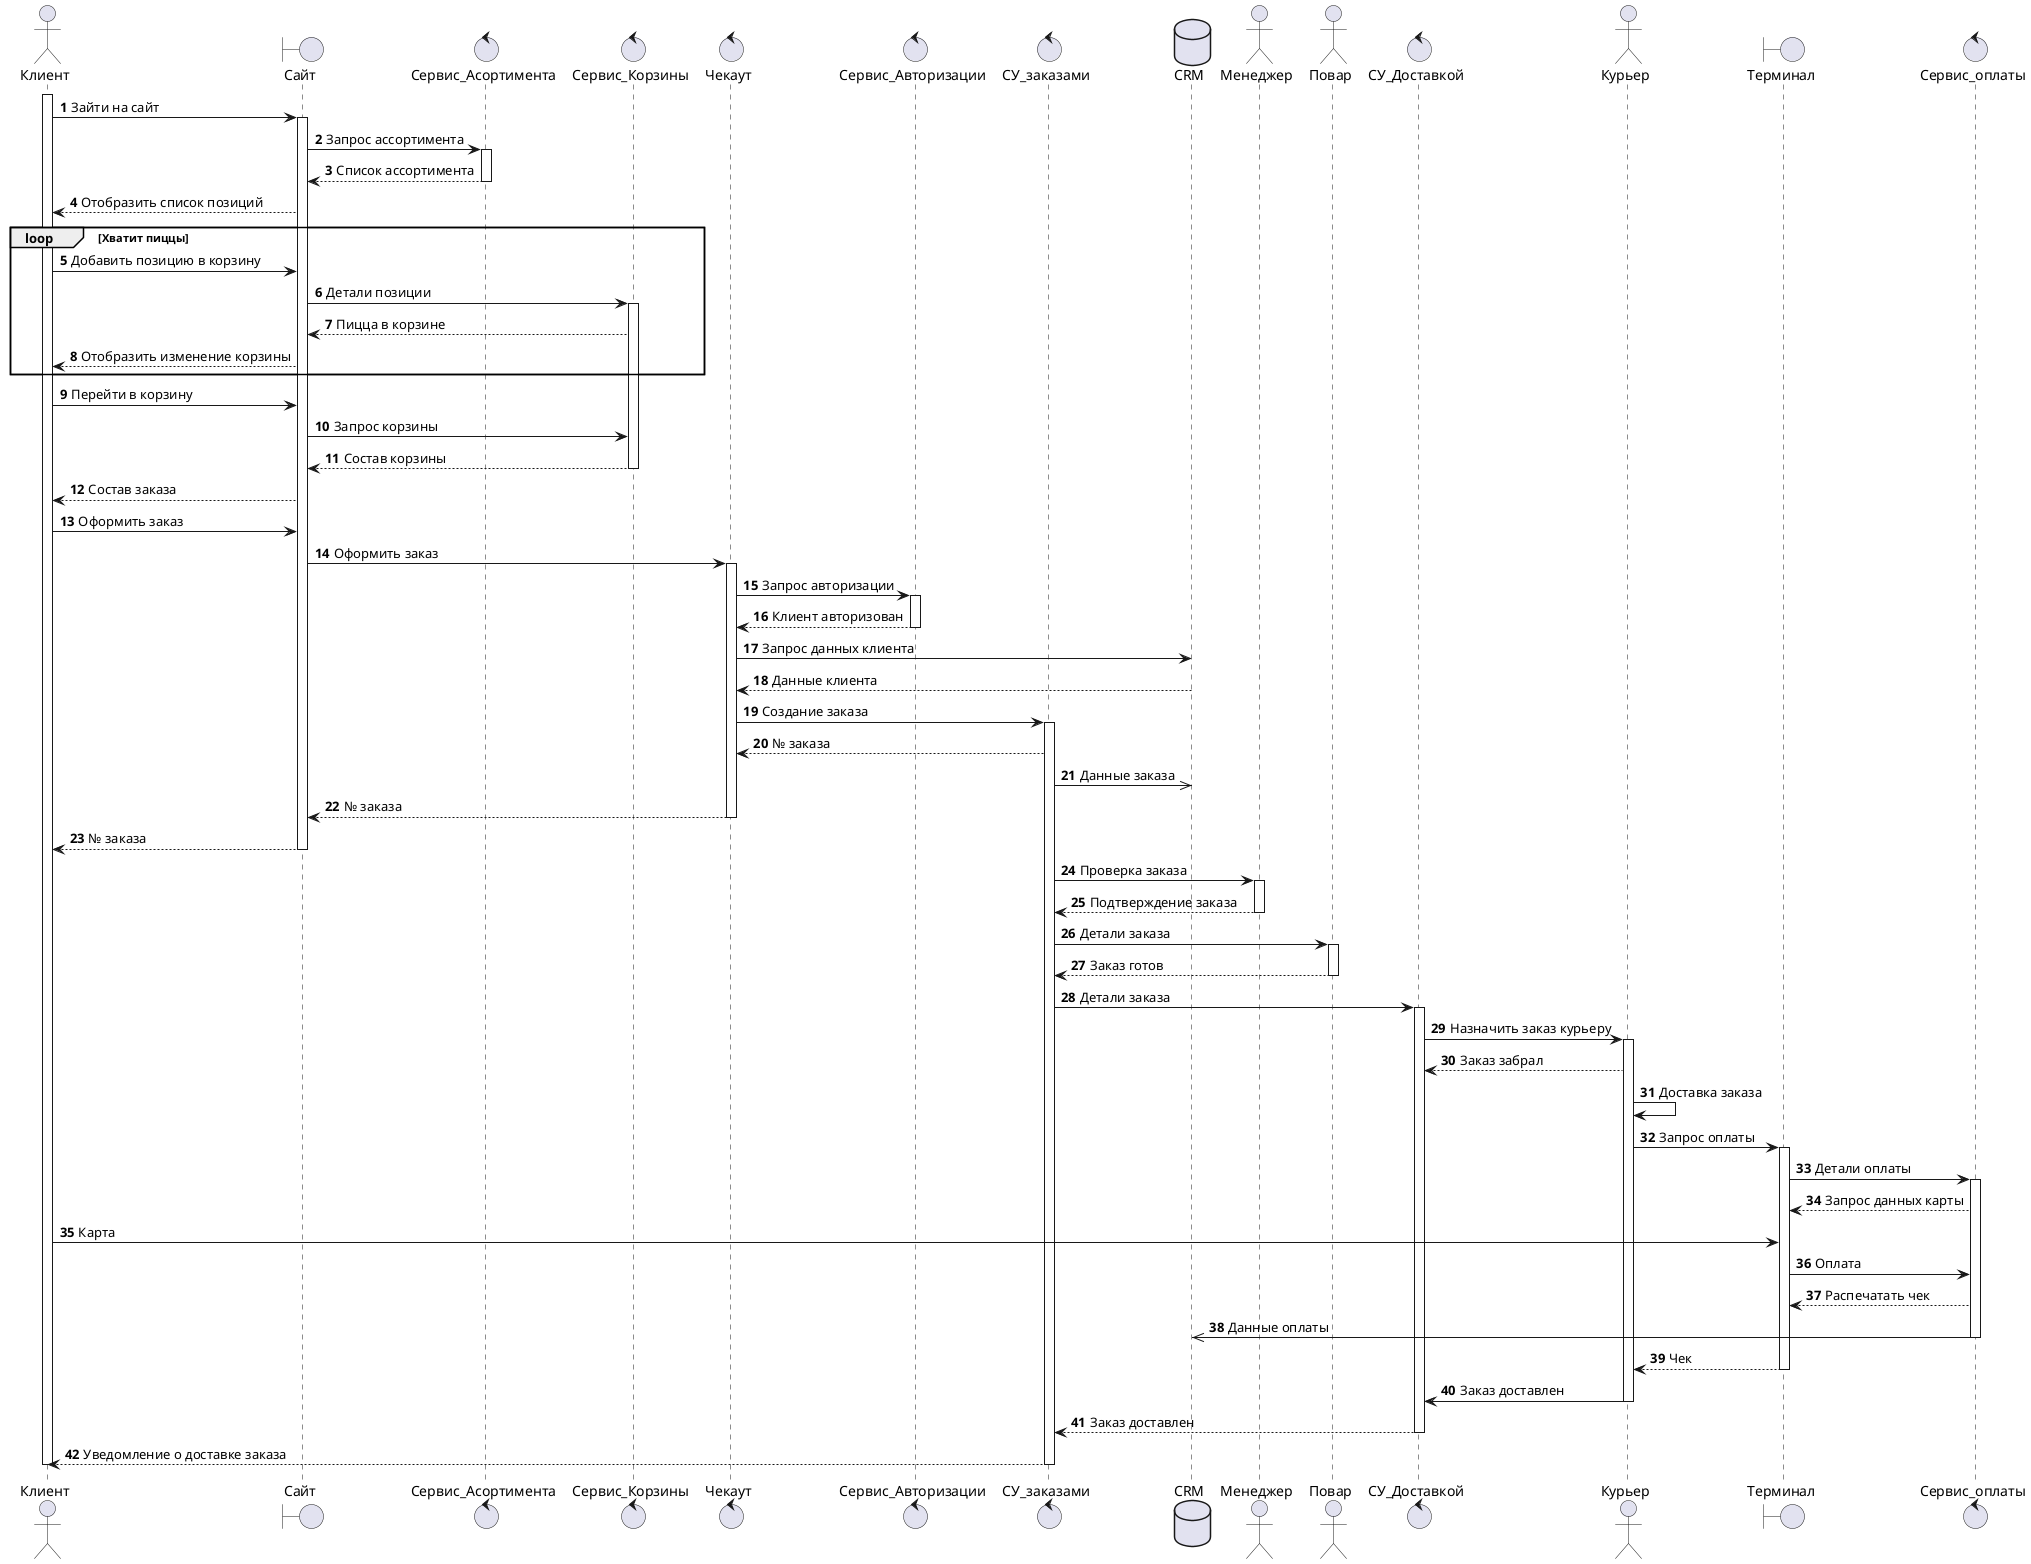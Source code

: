 @startuml
autonumber

actor Клиент
actor Менеджер order 20
actor Повар order 30
actor Курьер order 60

boundary Сайт order 10
boundary Терминал order 63
control Сервис_Асортимента order 11
control Чекаут order 13
control Сервис_Корзины order 12
control Сервис_Авторизации order 15
database CRM order 18
control СУ_Доставкой order 40
control Сервис_оплаты order 65
control СУ_заказами order 16

activate Клиент
Клиент -> Сайт : Зайти на сайт
activate Сайт
Сайт -> Сервис_Асортимента : Запрос ассортимента
activate Сервис_Асортимента
Сервис_Асортимента --> Сайт : Список ассортимента
deactivate Сервис_Асортимента
Сайт --> Клиент : Отобразить список позиций
Loop  Хватит пиццы
Клиент -> Сайт : Добавить позицию в корзину
Сайт -> Сервис_Корзины : Детали позиции
activate Сервис_Корзины
Сервис_Корзины --> Сайт : Пицца в корзине
Сайт --> Клиент : Отобразить изменение корзины
End  
Клиент -> Сайт : Перейти в корзину
Сайт -> Сервис_Корзины : Запрос корзины
Сервис_Корзины --> Сайт : Состав корзины
deactivate Сервис_Корзины
Сайт --> Клиент : Состав заказа
Клиент -> Сайт : Оформить заказ
Сайт -> Чекаут : Оформить заказ
activate Чекаут 
Чекаут -> Сервис_Авторизации : Запрос авторизации
activate Сервис_Авторизации 
Сервис_Авторизации --> Чекаут : Клиент авторизован
deactivate Сервис_Авторизации 
Чекаут -> CRM : Запрос данных клиента
CRM --> Чекаут : Данные клиента
Чекаут -> СУ_заказами : Создание заказа
activate СУ_заказами
СУ_заказами --> Чекаут : № заказа
СУ_заказами ->> CRM : Данные заказа
Чекаут --> Сайт : № заказа
deactivate Чекаут 
Сайт --> Клиент : № заказа
deactivate Сайт 
СУ_заказами -> Менеджер : Проверка заказа
activate Менеджер 
Менеджер --> СУ_заказами : Подтверждение заказа
deactivate Менеджер 
СУ_заказами -> Повар : Детали заказа
activate Повар
Повар --> СУ_заказами : Заказ готов
deactivate Повар
СУ_заказами -> СУ_Доставкой : Детали заказа
activate СУ_Доставкой
СУ_Доставкой -> Курьер : Назначить заказ курьеру
activate Курьер
Курьер --> СУ_Доставкой : Заказ забрал
Курьер -> Курьер : Доставка заказа
Курьер -> Терминал : Запрос оплаты
activate Терминал
Терминал -> Сервис_оплаты : Детали оплаты
activate Сервис_оплаты
Сервис_оплаты --> Терминал : Запрос данных карты
Клиент -> Терминал : Карта
Терминал -> Сервис_оплаты : Оплата
Сервис_оплаты --> Терминал : Распечатать чек
Сервис_оплаты ->> CRM : Данные оплаты
deactivate Сервис_оплаты
Терминал --> Курьер : Чек
deactivate Терминал 
Курьер -> СУ_Доставкой : Заказ доставлен
deactivate Курьер
СУ_Доставкой --> СУ_заказами : Заказ доставлен
deactivate СУ_Доставкой
СУ_заказами --> Клиент : Уведомление о доставке заказа
deactivate СУ_заказами
deactivate Клиент

@enduml
